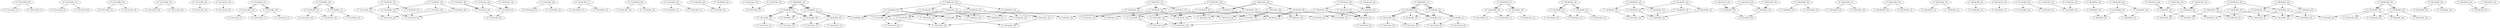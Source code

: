 digraph {
"G^{14,14,48}_{0}" -> "G^{14,14,24}_{1}"
"G^{14,14,48}_{0}" -> "G^{14,14,16}_{1}"
"G^{14,14,48}_{1}" -> "G^{14,14,24}_{0}"
"G^{14,14,48}_{1}" -> "G^{14,14,16}_{0}"
"G^{14,14,48}_{4}" -> "G^{14,14,24}_{5}"
"G^{14,14,48}_{4}" -> "G^{14,14,16}_{5}"
"G^{14,14,48}_{5}" -> "G^{14,14,24}_{4}"
"G^{14,14,48}_{5}" -> "G^{14,14,16}_{4}"
"G^{14,14,54}_{0}" -> "G^{14,14,18}_{0}"
"G^{14,14,54}_{4}" -> "G^{14,14,18}_{4}"
"G^{14,16,48}_{0}" -> "G^{14,16,24}_{1}"
"G^{14,16,48}_{0}" -> "G^{14,16,16}_{1}"
"G^{14,16,48}_{1}" -> "G^{14,16,24}_{0}"
"G^{14,16,48}_{1}" -> "G^{14,16,16}_{0}"
"G^{14,16,54}_{0}" -> "G^{14,16,18}_{0}"
"G^{14,16,54}_{2}" -> "G^{14,16,18}_{0}"
"G^{14,18,48}_{0}" -> "G^{14,18,24}_{0}"
"G^{14,18,48}_{0}" -> "G^{14,16,18}_{0}"
"G^{14,18,54}_{0}" -> "G^{14,18,18}_{0}"
"G^{14,18,54}_{2}" -> "G^{14,18,18}_{0}"
"G^{14,24,48}_{0}" -> "G^{14,24,24}_{1}"
"G^{14,24,48}_{0}" -> "G^{14,16,24}_{1}"
"G^{14,24,48}_{1}" -> "G^{14,24,24}_{0}"
"G^{14,24,48}_{1}" -> "G^{14,16,24}_{0}"
"G^{14,24,54}_{0}" -> "G^{14,18,24}_{0}"
"G^{14,24,54}_{2}" -> "G^{14,18,24}_{0}"
"G^{14,26,48}_{0}" -> "G^{14,24,26}_{3}"
"G^{14,26,48}_{0}" -> "G^{14,16,26}_{3}"
"G^{14,26,48}_{1}" -> "G^{14,24,26}_{7}"
"G^{14,26,48}_{1}" -> "G^{14,16,26}_{7}"
"G^{14,26,48}_{4}" -> "G^{14,24,26}_{0}"
"G^{14,26,48}_{4}" -> "G^{14,16,26}_{0}"
"G^{14,26,48}_{5}" -> "G^{14,24,26}_{1}"
"G^{14,26,48}_{5}" -> "G^{14,16,26}_{1}"
"G^{14,26,54}_{0}" -> "G^{14,18,26}_{3}"
"G^{14,26,54}_{2}" -> "G^{14,18,26}_{3}"
"G^{14,26,54}_{4}" -> "G^{14,18,26}_{0}"
"G^{14,26,54}_{6}" -> "G^{14,18,26}_{0}"
"G^{16,16,48}_{0}" -> "G^{16,16,24}_{1}"
"G^{16,16,48}_{0}" -> "G^{16,16,16}_{1}"
"G^{16,16,48}_{1}" -> "G^{16,16,24}_{0}"
"G^{16,16,48}_{1}" -> "G^{16,16,16}_{0}"
"G^{16,16,54}_{0}" -> "G^{16,16,18}_{0}"
"G^{16,18,48}_{0}" -> "G^{16,18,24}_{0}"
"G^{16,18,48}_{0}" -> "G^{16,16,18}_{0}"
"G^{16,18,54}_{0}" -> "G^{16,18,18}_{0}"
"G^{16,18,54}_{2}" -> "G^{16,18,18}_{0}"
"G^{16,24,48}_{0}" -> "G^{16,24,24}_{1}"
"G^{16,24,48}_{0}" -> "G^{16,16,24}_{1}"
"G^{16,24,48}_{1}" -> "G^{16,24,24}_{0}"
"G^{16,24,48}_{1}" -> "G^{16,16,24}_{0}"
"G^{16,24,54}_{0}" -> "G^{16,18,24}_{0}"
"G^{16,24,54}_{2}" -> "G^{16,18,24}_{0}"
"G^{16,26,48}_{0}" -> "G^{16,24,26}_{1}"
"G^{16,26,48}_{0}" -> "G^{16,16,26}_{1}"
"G^{16,26,48}_{1}" -> "G^{16,24,26}_{0}"
"G^{16,26,48}_{1}" -> "G^{16,16,26}_{0}"
"G^{16,26,54}_{0}" -> "G^{16,18,26}_{0}"
"G^{16,26,54}_{2}" -> "G^{16,18,26}_{0}"
"G^{18,18,48}_{0}" -> "G^{18,18,24}_{0}"
"G^{18,18,48}_{0}" -> "G^{16,18,18}_{0}"
"G^{18,18,54}_{0}" -> "G^{18,18,18}_{0}"
"G^{18,24,48}_{0}" -> "G^{18,24,24}_{0}"
"G^{18,24,48}_{0}" -> "G^{16,18,24}_{0}"
"G^{18,24,54}_{0}" -> "G^{18,18,24}_{0}"
"G^{18,24,54}_{2}" -> "G^{18,18,24}_{0}"
"G^{18,26,48}_{0}" -> "G^{18,24,26}_{0}"
"G^{18,26,48}_{0}" -> "G^{16,18,26}_{0}"
"G^{18,26,54}_{0}" -> "G^{18,18,26}_{0}"
"G^{18,26,54}_{2}" -> "G^{18,18,26}_{0}"
"G^{24,24,48}_{0}" -> "G^{24,24,24}_{1}"
"G^{24,24,48}_{0}" -> "G^{16,24,24}_{1}"
"G^{24,24,48}_{1}" -> "G^{24,24,24}_{0}"
"G^{24,24,48}_{1}" -> "G^{16,24,24}_{0}"
"G^{24,24,54}_{0}" -> "G^{18,24,24}_{0}"
"G^{24,26,48}_{0}" -> "G^{24,24,26}_{1}"
"G^{24,26,48}_{0}" -> "G^{16,24,26}_{1}"
"G^{24,26,48}_{1}" -> "G^{24,24,26}_{0}"
"G^{24,26,48}_{1}" -> "G^{16,24,26}_{0}"
"G^{24,26,54}_{0}" -> "G^{18,24,26}_{0}"
"G^{24,26,54}_{2}" -> "G^{18,24,26}_{0}"
"G^{26,26,48}_{0}" -> "G^{24,26,26}_{3}"
"G^{26,26,48}_{0}" -> "G^{16,26,26}_{3}"
"G^{26,26,48}_{1}" -> "G^{24,26,26}_{0}"
"G^{26,26,48}_{1}" -> "G^{16,26,26}_{0}"
"G^{26,26,48}_{4}" -> "G^{24,26,26}_{5}"
"G^{26,26,48}_{4}" -> "G^{16,26,26}_{5}"
"G^{26,26,48}_{5}" -> "G^{24,26,26}_{1}"
"G^{26,26,48}_{5}" -> "G^{16,26,26}_{1}"
"G^{26,26,54}_{0}" -> "G^{18,26,26}_{0}"
"G^{26,26,54}_{4}" -> "G^{18,26,26}_{1}"
"G^{14,40,48}_{0}" -> "G^{14,24,40}_{0}"
"G^{14,40,48}_{0}" -> "G^{14,16,40}_{0}"
"G^{14,40,54}_{0}" -> "G^{14,18,40}_{0}"
"G^{14,40,54}_{2}" -> "G^{14,18,40}_{0}"
"G^{14,48,48}_{0}" -> "G^{14,24,48}_{1}"
"G^{14,48,48}_{0}" -> "G^{14,16,48}_{1}"
"G^{14,48,48}_{0}" -> "G^{14,24,48}_{1}"
"G^{14,48,48}_{0}" -> "G^{14,16,48}_{1}"
"G^{14,48,48}_{1}" -> "G^{14,24,48}_{0}"
"G^{14,48,48}_{1}" -> "G^{14,16,48}_{0}"
"G^{14,48,48}_{1}" -> "G^{14,24,48}_{0}"
"G^{14,48,48}_{1}" -> "G^{14,16,48}_{0}"
"G^{14,48,54}_{0}" -> "G^{14,18,48}_{0}"
"G^{14,48,54}_{0}" -> "G^{14,24,54}_{0}"
"G^{14,48,54}_{0}" -> "G^{14,16,54}_{0}"
"G^{14,48,54}_{2}" -> "G^{14,18,48}_{0}"
"G^{14,48,54}_{2}" -> "G^{14,24,54}_{2}"
"G^{14,48,54}_{2}" -> "G^{14,16,54}_{2}"
"G^{14,54,54}_{0}" -> "G^{14,18,54}_{2}"
"G^{14,54,54}_{0}" -> "G^{14,18,54}_{0}"
"G^{14,54,54}_{2}" -> "G^{14,18,54}_{2}"
"G^{14,54,54}_{2}" -> "G^{14,18,54}_{2}"
"G^{14,54,54}_{8}" -> "G^{14,18,54}_{0}"
"G^{14,54,54}_{8}" -> "G^{14,18,54}_{0}"
"G^{16,40,40}_{0}" -> "G^{8,40,40}_{0}"
"G^{16,40,48}_{0}" -> "G^{16,24,40}_{0}"
"G^{16,40,48}_{0}" -> "G^{16,16,40}_{0}"
"G^{16,40,48}_{0}" -> "G^{8,40,48}_{0}"
"G^{16,40,54}_{0}" -> "G^{16,18,40}_{0}"
"G^{16,40,54}_{0}" -> "G^{8,40,54}_{0}"
"G^{16,40,54}_{2}" -> "G^{16,18,40}_{0}"
"G^{16,40,54}_{2}" -> "G^{8,40,54}_{2}"
"G^{16,48,48}_{0}" -> "G^{16,24,48}_{1}"
"G^{16,48,48}_{0}" -> "G^{16,16,48}_{1}"
"G^{16,48,48}_{0}" -> "G^{16,24,48}_{1}"
"G^{16,48,48}_{0}" -> "G^{16,16,48}_{1}"
"G^{16,48,48}_{0}" -> "G^{8,48,48}_{1}"
"G^{16,48,48}_{1}" -> "G^{16,24,48}_{0}"
"G^{16,48,48}_{1}" -> "G^{16,16,48}_{0}"
"G^{16,48,48}_{1}" -> "G^{16,24,48}_{0}"
"G^{16,48,48}_{1}" -> "G^{16,16,48}_{0}"
"G^{16,48,48}_{1}" -> "G^{8,48,48}_{0}"
"G^{16,48,54}_{0}" -> "G^{16,18,48}_{0}"
"G^{16,48,54}_{0}" -> "G^{16,24,54}_{0}"
"G^{16,48,54}_{0}" -> "G^{16,16,54}_{0}"
"G^{16,48,54}_{0}" -> "G^{8,48,54}_{0}"
"G^{16,48,54}_{2}" -> "G^{16,18,48}_{0}"
"G^{16,48,54}_{2}" -> "G^{16,24,54}_{2}"
"G^{16,48,54}_{2}" -> "G^{16,16,54}_{0}"
"G^{16,48,54}_{2}" -> "G^{8,48,54}_{2}"
"G^{16,54,54}_{0}" -> "G^{16,18,54}_{2}"
"G^{16,54,54}_{0}" -> "G^{16,18,54}_{0}"
"G^{16,54,54}_{0}" -> "G^{8,54,54}_{0}"
"G^{16,54,54}_{2}" -> "G^{16,18,54}_{2}"
"G^{16,54,54}_{2}" -> "G^{16,18,54}_{2}"
"G^{16,54,54}_{2}" -> "G^{8,54,54}_{2}"
"G^{16,54,54}_{8}" -> "G^{16,18,54}_{0}"
"G^{16,54,54}_{8}" -> "G^{16,18,54}_{0}"
"G^{16,54,54}_{8}" -> "G^{8,54,54}_{8}"
"G^{18,40,40}_{0}" -> "G^{6,40,40}_{0}"
"G^{18,40,48}_{0}" -> "G^{18,24,40}_{0}"
"G^{18,40,48}_{0}" -> "G^{16,18,40}_{0}"
"G^{18,40,48}_{0}" -> "G^{6,40,48}_{0}"
"G^{18,40,54}_{0}" -> "G^{18,18,40}_{0}"
"G^{18,40,54}_{0}" -> "G^{6,40,54}_{0}"
"G^{18,40,54}_{2}" -> "G^{18,18,40}_{0}"
"G^{18,40,54}_{2}" -> "G^{6,40,54}_{2}"
"G^{18,48,48}_{0}" -> "G^{18,24,48}_{0}"
"G^{18,48,48}_{0}" -> "G^{16,18,48}_{0}"
"G^{18,48,48}_{0}" -> "G^{18,24,48}_{0}"
"G^{18,48,48}_{0}" -> "G^{16,18,48}_{0}"
"G^{18,48,48}_{0}" -> "G^{6,48,48}_{0}"
"G^{18,48,54}_{0}" -> "G^{18,18,48}_{0}"
"G^{18,48,54}_{0}" -> "G^{18,24,54}_{0}"
"G^{18,48,54}_{0}" -> "G^{16,18,54}_{2}"
"G^{18,48,54}_{0}" -> "G^{6,48,54}_{0}"
"G^{18,48,54}_{2}" -> "G^{18,18,48}_{0}"
"G^{18,48,54}_{2}" -> "G^{18,24,54}_{2}"
"G^{18,48,54}_{2}" -> "G^{16,18,54}_{0}"
"G^{18,48,54}_{2}" -> "G^{6,48,54}_{2}"
"G^{18,54,54}_{0}" -> "G^{18,18,54}_{0}"
"G^{18,54,54}_{0}" -> "G^{18,18,54}_{0}"
"G^{18,54,54}_{0}" -> "G^{6,54,54}_{0}"
"G^{18,54,54}_{2}" -> "G^{18,18,54}_{0}"
"G^{18,54,54}_{2}" -> "G^{18,18,54}_{0}"
"G^{18,54,54}_{2}" -> "G^{6,54,54}_{2}"
"G^{18,54,54}_{8}" -> "G^{18,18,54}_{0}"
"G^{18,54,54}_{8}" -> "G^{18,18,54}_{0}"
"G^{18,54,54}_{8}" -> "G^{6,54,54}_{8}"
"G^{24,40,40}_{0}" -> "G^{6,40,40}_{0}"
"G^{24,40,40}_{0}" -> "G^{8,40,40}_{0}"
"G^{24,40,48}_{0}" -> "G^{24,24,40}_{0}"
"G^{24,40,48}_{0}" -> "G^{16,24,40}_{0}"
"G^{24,40,48}_{0}" -> "G^{6,40,48}_{0}"
"G^{24,40,48}_{0}" -> "G^{8,40,48}_{0}"
"G^{24,40,54}_{0}" -> "G^{18,24,40}_{0}"
"G^{24,40,54}_{0}" -> "G^{6,40,54}_{0}"
"G^{24,40,54}_{0}" -> "G^{8,40,54}_{0}"
"G^{24,40,54}_{2}" -> "G^{18,24,40}_{0}"
"G^{24,40,54}_{2}" -> "G^{6,40,54}_{2}"
"G^{24,40,54}_{2}" -> "G^{8,40,54}_{2}"
"G^{24,48,48}_{0}" -> "G^{24,24,48}_{1}"
"G^{24,48,48}_{0}" -> "G^{16,24,48}_{1}"
"G^{24,48,48}_{0}" -> "G^{24,24,48}_{1}"
"G^{24,48,48}_{0}" -> "G^{16,24,48}_{1}"
"G^{24,48,48}_{0}" -> "G^{6,48,48}_{0}"
"G^{24,48,48}_{0}" -> "G^{8,48,48}_{1}"
"G^{24,48,48}_{1}" -> "G^{24,24,48}_{0}"
"G^{24,48,48}_{1}" -> "G^{16,24,48}_{0}"
"G^{24,48,48}_{1}" -> "G^{24,24,48}_{0}"
"G^{24,48,48}_{1}" -> "G^{16,24,48}_{0}"
"G^{24,48,48}_{1}" -> "G^{6,48,48}_{0}"
"G^{24,48,48}_{1}" -> "G^{8,48,48}_{0}"
"G^{24,48,54}_{0}" -> "G^{18,24,48}_{0}"
"G^{24,48,54}_{0}" -> "G^{24,24,54}_{0}"
"G^{24,48,54}_{0}" -> "G^{16,24,54}_{2}"
"G^{24,48,54}_{0}" -> "G^{6,48,54}_{0}"
"G^{24,48,54}_{0}" -> "G^{8,48,54}_{0}"
"G^{24,48,54}_{2}" -> "G^{18,24,48}_{0}"
"G^{24,48,54}_{2}" -> "G^{24,24,54}_{0}"
"G^{24,48,54}_{2}" -> "G^{16,24,54}_{0}"
"G^{24,48,54}_{2}" -> "G^{6,48,54}_{2}"
"G^{24,48,54}_{2}" -> "G^{8,48,54}_{2}"
"G^{24,54,54}_{0}" -> "G^{18,24,54}_{0}"
"G^{24,54,54}_{0}" -> "G^{18,24,54}_{2}"
"G^{24,54,54}_{0}" -> "G^{6,54,54}_{0}"
"G^{24,54,54}_{0}" -> "G^{8,54,54}_{0}"
"G^{24,54,54}_{2}" -> "G^{18,24,54}_{0}"
"G^{24,54,54}_{2}" -> "G^{18,24,54}_{0}"
"G^{24,54,54}_{2}" -> "G^{6,54,54}_{2}"
"G^{24,54,54}_{2}" -> "G^{8,54,54}_{2}"
"G^{24,54,54}_{8}" -> "G^{18,24,54}_{2}"
"G^{24,54,54}_{8}" -> "G^{18,24,54}_{2}"
"G^{24,54,54}_{8}" -> "G^{6,54,54}_{8}"
"G^{24,54,54}_{8}" -> "G^{8,54,54}_{8}"
"G^{26,40,48}_{0}" -> "G^{24,26,40}_{0}"
"G^{26,40,48}_{0}" -> "G^{16,26,40}_{0}"
"G^{26,40,54}_{0}" -> "G^{18,26,40}_{0}"
"G^{26,40,54}_{2}" -> "G^{18,26,40}_{0}"
"G^{26,48,48}_{0}" -> "G^{24,26,48}_{1}"
"G^{26,48,48}_{0}" -> "G^{16,26,48}_{1}"
"G^{26,48,48}_{0}" -> "G^{24,26,48}_{1}"
"G^{26,48,48}_{0}" -> "G^{16,26,48}_{1}"
"G^{26,48,48}_{1}" -> "G^{24,26,48}_{0}"
"G^{26,48,48}_{1}" -> "G^{16,26,48}_{0}"
"G^{26,48,48}_{1}" -> "G^{24,26,48}_{0}"
"G^{26,48,48}_{1}" -> "G^{16,26,48}_{0}"
"G^{26,48,54}_{0}" -> "G^{18,26,48}_{0}"
"G^{26,48,54}_{0}" -> "G^{24,26,54}_{2}"
"G^{26,48,54}_{0}" -> "G^{16,26,54}_{2}"
"G^{26,48,54}_{2}" -> "G^{18,26,48}_{0}"
"G^{26,48,54}_{2}" -> "G^{24,26,54}_{0}"
"G^{26,48,54}_{2}" -> "G^{16,26,54}_{0}"
"G^{26,54,54}_{0}" -> "G^{18,26,54}_{0}"
"G^{26,54,54}_{0}" -> "G^{18,26,54}_{2}"
"G^{26,54,54}_{2}" -> "G^{18,26,54}_{0}"
"G^{26,54,54}_{2}" -> "G^{18,26,54}_{0}"
"G^{26,54,54}_{8}" -> "G^{18,26,54}_{2}"
"G^{26,54,54}_{8}" -> "G^{18,26,54}_{2}"
"G^{40,40,48}_{0}" -> "G^{24,40,40}_{0}"
"G^{40,40,48}_{0}" -> "G^{16,40,40}_{0}"
"G^{40,40,54}_{0}" -> "G^{18,40,40}_{0}"
"G^{40,48,48}_{0}" -> "G^{24,40,48}_{0}"
"G^{40,48,48}_{0}" -> "G^{16,40,48}_{0}"
"G^{40,48,48}_{0}" -> "G^{24,40,48}_{0}"
"G^{40,48,48}_{0}" -> "G^{16,40,48}_{0}"
"G^{40,48,54}_{0}" -> "G^{18,40,48}_{0}"
"G^{40,48,54}_{0}" -> "G^{24,40,54}_{2}"
"G^{40,48,54}_{0}" -> "G^{16,40,54}_{2}"
"G^{40,48,54}_{2}" -> "G^{18,40,48}_{0}"
"G^{40,48,54}_{2}" -> "G^{24,40,54}_{0}"
"G^{40,48,54}_{2}" -> "G^{16,40,54}_{0}"
"G^{40,54,54}_{0}" -> "G^{18,40,54}_{0}"
"G^{40,54,54}_{0}" -> "G^{18,40,54}_{2}"
"G^{40,54,54}_{2}" -> "G^{18,40,54}_{0}"
"G^{40,54,54}_{2}" -> "G^{18,40,54}_{0}"
"G^{40,54,54}_{8}" -> "G^{18,40,54}_{2}"
"G^{40,54,54}_{8}" -> "G^{18,40,54}_{2}"
"G^{48,48,48}_{0}" -> "G^{24,48,48}_{1}"
"G^{48,48,48}_{0}" -> "G^{16,48,48}_{1}"
"G^{48,48,48}_{0}" -> "G^{24,48,48}_{1}"
"G^{48,48,48}_{0}" -> "G^{16,48,48}_{1}"
"G^{48,48,48}_{0}" -> "G^{24,48,48}_{1}"
"G^{48,48,48}_{0}" -> "G^{16,48,48}_{1}"
"G^{48,48,48}_{1}" -> "G^{24,48,48}_{0}"
"G^{48,48,48}_{1}" -> "G^{16,48,48}_{0}"
"G^{48,48,48}_{1}" -> "G^{24,48,48}_{0}"
"G^{48,48,48}_{1}" -> "G^{16,48,48}_{0}"
"G^{48,48,48}_{1}" -> "G^{24,48,48}_{0}"
"G^{48,48,48}_{1}" -> "G^{16,48,48}_{0}"
"G^{48,48,54}_{0}" -> "G^{18,48,48}_{0}"
"G^{48,48,54}_{0}" -> "G^{24,48,54}_{2}"
"G^{48,48,54}_{0}" -> "G^{16,48,54}_{2}"
"G^{48,48,54}_{0}" -> "G^{24,48,54}_{0}"
"G^{48,48,54}_{0}" -> "G^{16,48,54}_{0}"
"G^{48,54,54}_{0}" -> "G^{18,48,54}_{0}"
"G^{48,54,54}_{0}" -> "G^{18,48,54}_{2}"
"G^{48,54,54}_{0}" -> "G^{24,54,54}_{0}"
"G^{48,54,54}_{0}" -> "G^{16,54,54}_{0}"
"G^{48,54,54}_{2}" -> "G^{18,48,54}_{0}"
"G^{48,54,54}_{2}" -> "G^{18,48,54}_{0}"
"G^{48,54,54}_{2}" -> "G^{24,54,54}_{2}"
"G^{48,54,54}_{2}" -> "G^{16,54,54}_{2}"
"G^{48,54,54}_{8}" -> "G^{18,48,54}_{2}"
"G^{48,54,54}_{8}" -> "G^{18,48,54}_{2}"
"G^{48,54,54}_{8}" -> "G^{24,54,54}_{8}"
"G^{48,54,54}_{8}" -> "G^{16,54,54}_{8}"
"G^{54,54,54}_{0}" -> "G^{18,54,54}_{0}"
"G^{54,54,54}_{0}" -> "G^{18,54,54}_{0}"
"G^{54,54,54}_{0}" -> "G^{18,54,54}_{0}"
"G^{54,54,54}_{2}" -> "G^{18,54,54}_{0}"
"G^{54,54,54}_{2}" -> "G^{18,54,54}_{8}"
"G^{54,54,54}_{2}" -> "G^{18,54,54}_{2}"
}
